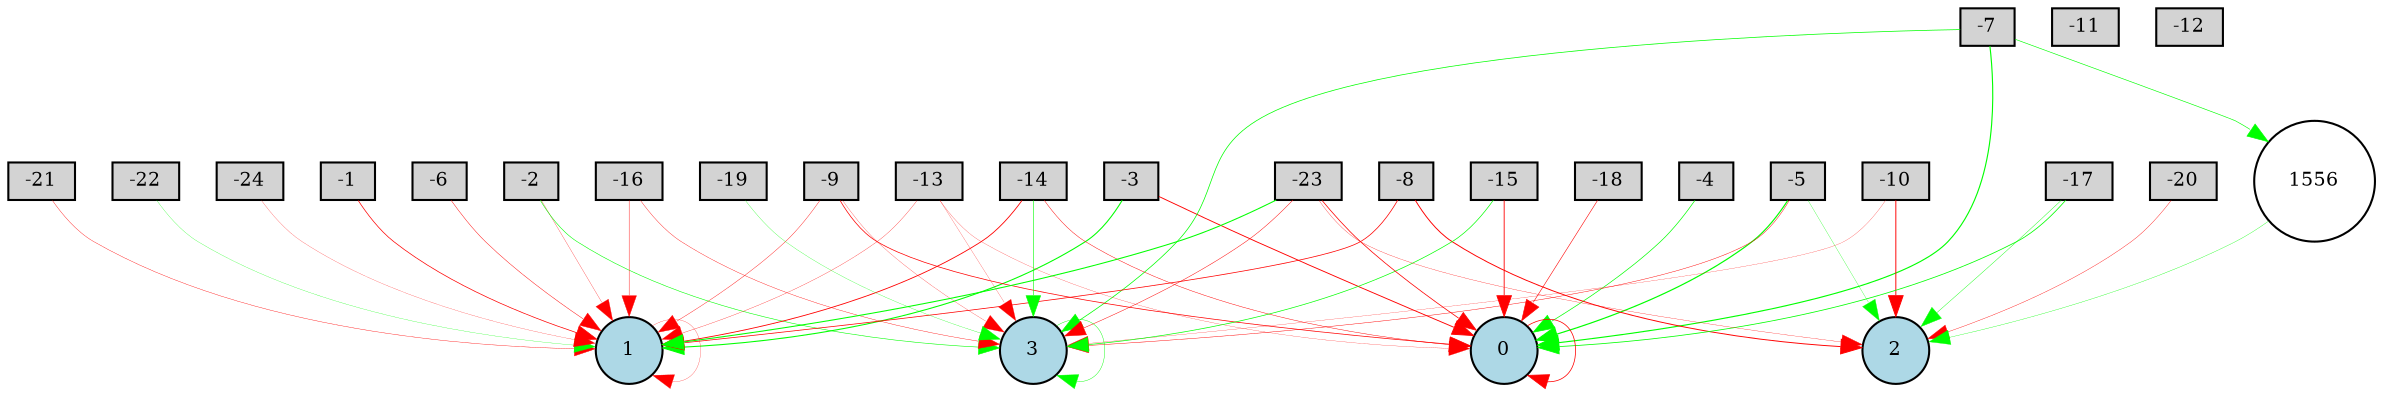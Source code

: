 digraph {
	node [fontsize=9 height=0.2 shape=circle width=0.2]
	-1 [fillcolor=lightgray shape=box style=filled]
	-2 [fillcolor=lightgray shape=box style=filled]
	-3 [fillcolor=lightgray shape=box style=filled]
	-4 [fillcolor=lightgray shape=box style=filled]
	-5 [fillcolor=lightgray shape=box style=filled]
	-6 [fillcolor=lightgray shape=box style=filled]
	-7 [fillcolor=lightgray shape=box style=filled]
	-8 [fillcolor=lightgray shape=box style=filled]
	-9 [fillcolor=lightgray shape=box style=filled]
	-10 [fillcolor=lightgray shape=box style=filled]
	-11 [fillcolor=lightgray shape=box style=filled]
	-12 [fillcolor=lightgray shape=box style=filled]
	-13 [fillcolor=lightgray shape=box style=filled]
	-14 [fillcolor=lightgray shape=box style=filled]
	-15 [fillcolor=lightgray shape=box style=filled]
	-16 [fillcolor=lightgray shape=box style=filled]
	-17 [fillcolor=lightgray shape=box style=filled]
	-18 [fillcolor=lightgray shape=box style=filled]
	-19 [fillcolor=lightgray shape=box style=filled]
	-20 [fillcolor=lightgray shape=box style=filled]
	-21 [fillcolor=lightgray shape=box style=filled]
	-22 [fillcolor=lightgray shape=box style=filled]
	-23 [fillcolor=lightgray shape=box style=filled]
	-24 [fillcolor=lightgray shape=box style=filled]
	0 [fillcolor=lightblue style=filled]
	1 [fillcolor=lightblue style=filled]
	2 [fillcolor=lightblue style=filled]
	3 [fillcolor=lightblue style=filled]
	1556 [fillcolor=white style=filled]
	-20 -> 2 [color=red penwidth=0.18414613508401773 style=solid]
	-23 -> 0 [color=red penwidth=0.36161476357237776 style=solid]
	-10 -> 2 [color=red penwidth=0.4585166731955542 style=solid]
	-19 -> 3 [color=green penwidth=0.1361218747984314 style=solid]
	-24 -> 1 [color=red penwidth=0.10773918353980075 style=solid]
	-16 -> 3 [color=red penwidth=0.18094305944569525 style=solid]
	-17 -> 0 [color=green penwidth=0.3750293321145509 style=solid]
	-7 -> 0 [color=green penwidth=0.5414214296453281 style=solid]
	-21 -> 1 [color=red penwidth=0.18157880579153415 style=solid]
	-13 -> 3 [color=red penwidth=0.1059633243139379 style=solid]
	-8 -> 1 [color=red penwidth=0.35577640074269845 style=solid]
	-2 -> 1 [color=red penwidth=0.13089676750537316 style=solid]
	3 -> 3 [color=green penwidth=0.2044317381385668 style=solid]
	-23 -> 3 [color=red penwidth=0.22664652868851917 style=solid]
	-8 -> 2 [color=red penwidth=0.4567215249425993 style=solid]
	-22 -> 1 [color=green penwidth=0.12875064147663506 style=solid]
	-9 -> 1 [color=red penwidth=0.1867833197953364 style=solid]
	-7 -> 3 [color=green penwidth=0.35238878524952577 style=solid]
	1 -> 1 [color=red penwidth=0.1201211876220748 style=solid]
	-5 -> 0 [color=green penwidth=0.5704837777325217 style=solid]
	-10 -> 3 [color=red penwidth=0.11092007033098171 style=solid]
	0 -> 0 [color=red penwidth=0.35966064304773604 style=solid]
	-14 -> 3 [color=green penwidth=0.2833685296094553 style=solid]
	-17 -> 2 [color=green penwidth=0.1956559415763792 style=solid]
	-23 -> 2 [color=red penwidth=0.1414653398549252 style=solid]
	-15 -> 0 [color=red penwidth=0.41446727599194655 style=solid]
	-1 -> 1 [color=red penwidth=0.34229013865243796 style=solid]
	-16 -> 1 [color=red penwidth=0.20056457411366757 style=solid]
	-3 -> 1 [color=green penwidth=0.5117223639555097 style=solid]
	-9 -> 0 [color=red penwidth=0.3478852547028678 style=solid]
	-7 -> 1556 [color=green penwidth=0.30000000000000004 style=solid]
	-4 -> 0 [color=green penwidth=0.33237842517343763 style=solid]
	-13 -> 1 [color=red penwidth=0.14254791002771316 style=solid]
	-5 -> 3 [color=red penwidth=0.21511138096013815 style=solid]
	-14 -> 0 [color=red penwidth=0.2204479962908286 style=solid]
	-6 -> 1 [color=red penwidth=0.21625392961234224 style=solid]
	-23 -> 1 [color=green penwidth=0.5048073615335305 style=solid]
	-2 -> 3 [color=green penwidth=0.26877740355110497 style=solid]
	1556 -> 2 [color=green penwidth=0.16489407602517123 style=solid]
	-3 -> 0 [color=red penwidth=0.4385957215046047 style=solid]
	-9 -> 3 [color=red penwidth=0.11918967088542665 style=solid]
	-15 -> 3 [color=green penwidth=0.33060510415616284 style=solid]
	-18 -> 0 [color=red penwidth=0.2760442937383263 style=solid]
	-13 -> 0 [color=red penwidth=0.11162809598486481 style=solid]
	-5 -> 2 [color=green penwidth=0.14095474769875302 style=solid]
	-14 -> 1 [color=red penwidth=0.4124342330817723 style=solid]
}
